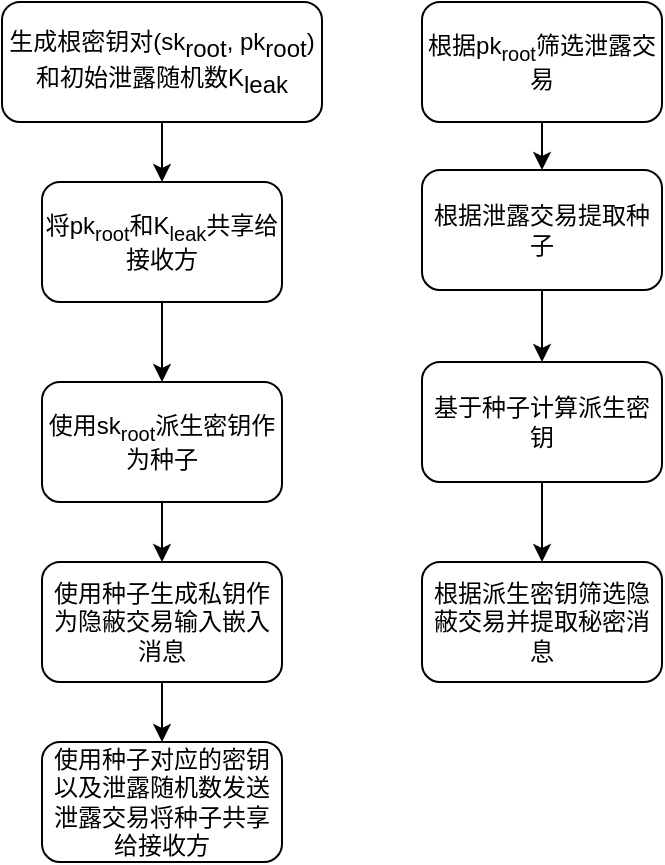 <mxfile version="24.8.3">
  <diagram id="C5RBs43oDa-KdzZeNtuy" name="Page-1">
    <mxGraphModel dx="719" dy="390" grid="1" gridSize="10" guides="1" tooltips="1" connect="1" arrows="1" fold="1" page="1" pageScale="1" pageWidth="827" pageHeight="1169" math="0" shadow="0">
      <root>
        <mxCell id="WIyWlLk6GJQsqaUBKTNV-0" />
        <mxCell id="WIyWlLk6GJQsqaUBKTNV-1" parent="WIyWlLk6GJQsqaUBKTNV-0" />
        <mxCell id="fncum2wQha9_DanBFNjW-1" value="" style="edgeStyle=orthogonalEdgeStyle;rounded=0;orthogonalLoop=1;jettySize=auto;html=1;" edge="1" parent="WIyWlLk6GJQsqaUBKTNV-1" source="WIyWlLk6GJQsqaUBKTNV-3" target="fncum2wQha9_DanBFNjW-0">
          <mxGeometry relative="1" as="geometry" />
        </mxCell>
        <mxCell id="WIyWlLk6GJQsqaUBKTNV-3" value="生成根密钥对(sk&lt;sub style=&quot;font-size: 12px;&quot;&gt;root&lt;/sub&gt;, pk&lt;sub style=&quot;font-size: 12px;&quot;&gt;root&lt;/sub&gt;)和初始泄露随机数K&lt;sub style=&quot;font-size: 12px;&quot;&gt;leak&lt;/sub&gt;" style="rounded=1;whiteSpace=wrap;html=1;fontSize=12;glass=0;strokeWidth=1;shadow=0;" parent="WIyWlLk6GJQsqaUBKTNV-1" vertex="1">
          <mxGeometry x="120" y="60" width="160" height="60" as="geometry" />
        </mxCell>
        <mxCell id="fncum2wQha9_DanBFNjW-3" value="" style="edgeStyle=orthogonalEdgeStyle;rounded=0;orthogonalLoop=1;jettySize=auto;html=1;" edge="1" parent="WIyWlLk6GJQsqaUBKTNV-1" source="fncum2wQha9_DanBFNjW-0" target="fncum2wQha9_DanBFNjW-2">
          <mxGeometry relative="1" as="geometry" />
        </mxCell>
        <mxCell id="fncum2wQha9_DanBFNjW-0" value="将pk&lt;sub&gt;root&lt;/sub&gt;和K&lt;sub&gt;leak&lt;/sub&gt;共享给接收方" style="whiteSpace=wrap;html=1;rounded=1;glass=0;strokeWidth=1;shadow=0;" vertex="1" parent="WIyWlLk6GJQsqaUBKTNV-1">
          <mxGeometry x="140" y="150" width="120" height="60" as="geometry" />
        </mxCell>
        <mxCell id="fncum2wQha9_DanBFNjW-5" value="" style="edgeStyle=orthogonalEdgeStyle;rounded=0;orthogonalLoop=1;jettySize=auto;html=1;" edge="1" parent="WIyWlLk6GJQsqaUBKTNV-1" source="fncum2wQha9_DanBFNjW-2" target="fncum2wQha9_DanBFNjW-4">
          <mxGeometry relative="1" as="geometry" />
        </mxCell>
        <mxCell id="fncum2wQha9_DanBFNjW-2" value="使用sk&lt;sub&gt;root&lt;/sub&gt;派生密钥作为种子" style="whiteSpace=wrap;html=1;rounded=1;glass=0;strokeWidth=1;shadow=0;" vertex="1" parent="WIyWlLk6GJQsqaUBKTNV-1">
          <mxGeometry x="140" y="250" width="120" height="60" as="geometry" />
        </mxCell>
        <mxCell id="fncum2wQha9_DanBFNjW-8" value="" style="edgeStyle=orthogonalEdgeStyle;rounded=0;orthogonalLoop=1;jettySize=auto;html=1;" edge="1" parent="WIyWlLk6GJQsqaUBKTNV-1" source="fncum2wQha9_DanBFNjW-4" target="fncum2wQha9_DanBFNjW-7">
          <mxGeometry relative="1" as="geometry" />
        </mxCell>
        <mxCell id="fncum2wQha9_DanBFNjW-4" value="使用种子生成私钥作为隐蔽交易输入嵌入消息" style="whiteSpace=wrap;html=1;rounded=1;glass=0;strokeWidth=1;shadow=0;" vertex="1" parent="WIyWlLk6GJQsqaUBKTNV-1">
          <mxGeometry x="140" y="340" width="120" height="60" as="geometry" />
        </mxCell>
        <mxCell id="fncum2wQha9_DanBFNjW-10" value="" style="edgeStyle=orthogonalEdgeStyle;rounded=0;orthogonalLoop=1;jettySize=auto;html=1;" edge="1" parent="WIyWlLk6GJQsqaUBKTNV-1" source="fncum2wQha9_DanBFNjW-6" target="fncum2wQha9_DanBFNjW-9">
          <mxGeometry relative="1" as="geometry" />
        </mxCell>
        <mxCell id="fncum2wQha9_DanBFNjW-6" value="根据pk&lt;sub&gt;root&lt;/sub&gt;筛选泄露交易" style="whiteSpace=wrap;html=1;rounded=1;glass=0;strokeWidth=1;shadow=0;" vertex="1" parent="WIyWlLk6GJQsqaUBKTNV-1">
          <mxGeometry x="330" y="60" width="120" height="60" as="geometry" />
        </mxCell>
        <mxCell id="fncum2wQha9_DanBFNjW-7" value="使用种子对应的密钥以及泄露随机数发送泄露交易将种子共享给接收方" style="whiteSpace=wrap;html=1;rounded=1;glass=0;strokeWidth=1;shadow=0;" vertex="1" parent="WIyWlLk6GJQsqaUBKTNV-1">
          <mxGeometry x="140" y="430" width="120" height="60" as="geometry" />
        </mxCell>
        <mxCell id="fncum2wQha9_DanBFNjW-12" value="" style="edgeStyle=orthogonalEdgeStyle;rounded=0;orthogonalLoop=1;jettySize=auto;html=1;" edge="1" parent="WIyWlLk6GJQsqaUBKTNV-1" source="fncum2wQha9_DanBFNjW-9" target="fncum2wQha9_DanBFNjW-11">
          <mxGeometry relative="1" as="geometry" />
        </mxCell>
        <mxCell id="fncum2wQha9_DanBFNjW-9" value="根据泄露交易提取种子" style="whiteSpace=wrap;html=1;rounded=1;glass=0;strokeWidth=1;shadow=0;" vertex="1" parent="WIyWlLk6GJQsqaUBKTNV-1">
          <mxGeometry x="330" y="144" width="120" height="60" as="geometry" />
        </mxCell>
        <mxCell id="fncum2wQha9_DanBFNjW-14" value="" style="edgeStyle=orthogonalEdgeStyle;rounded=0;orthogonalLoop=1;jettySize=auto;html=1;" edge="1" parent="WIyWlLk6GJQsqaUBKTNV-1" source="fncum2wQha9_DanBFNjW-11" target="fncum2wQha9_DanBFNjW-13">
          <mxGeometry relative="1" as="geometry" />
        </mxCell>
        <mxCell id="fncum2wQha9_DanBFNjW-11" value="基于种子计算派生密钥" style="whiteSpace=wrap;html=1;rounded=1;glass=0;strokeWidth=1;shadow=0;" vertex="1" parent="WIyWlLk6GJQsqaUBKTNV-1">
          <mxGeometry x="330" y="240" width="120" height="60" as="geometry" />
        </mxCell>
        <mxCell id="fncum2wQha9_DanBFNjW-13" value="根据派生密钥筛选隐蔽交易并提取秘密消息" style="whiteSpace=wrap;html=1;rounded=1;glass=0;strokeWidth=1;shadow=0;" vertex="1" parent="WIyWlLk6GJQsqaUBKTNV-1">
          <mxGeometry x="330" y="340" width="120" height="60" as="geometry" />
        </mxCell>
      </root>
    </mxGraphModel>
  </diagram>
</mxfile>
